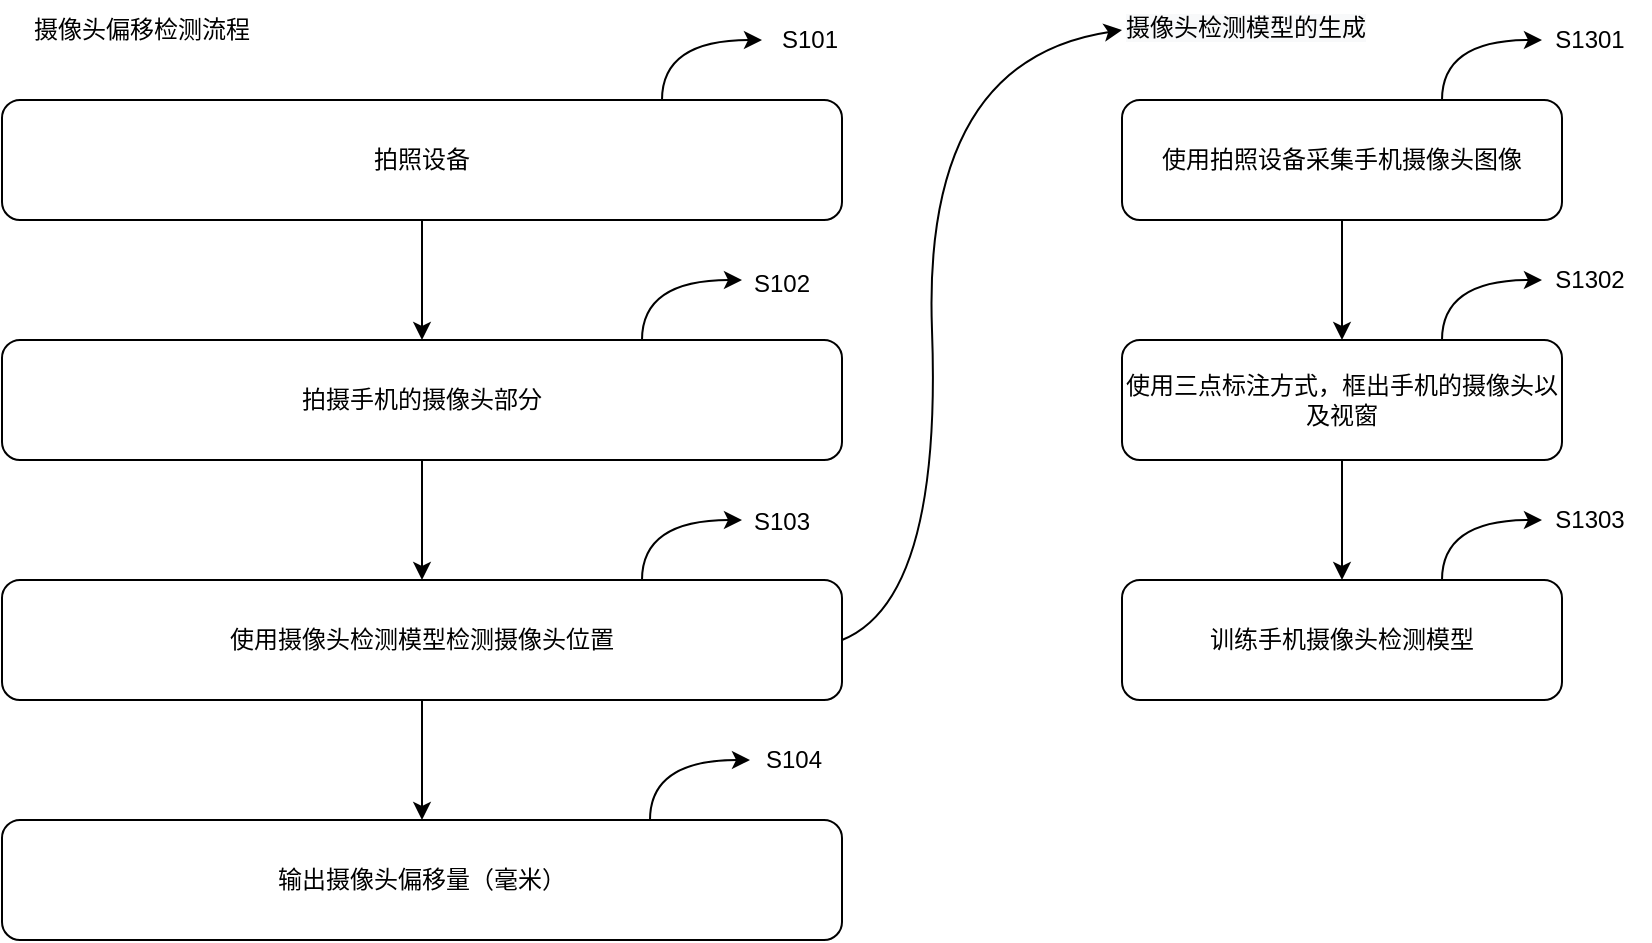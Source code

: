 <mxfile version="20.2.3" type="github">
  <diagram id="LQCwRZKgoIBiFygb9zde" name="Page-1">
    <mxGraphModel dx="1185" dy="635" grid="1" gridSize="10" guides="1" tooltips="1" connect="1" arrows="1" fold="1" page="1" pageScale="1" pageWidth="827" pageHeight="1169" math="0" shadow="0">
      <root>
        <mxCell id="0" />
        <mxCell id="1" parent="0" />
        <mxCell id="h5VG_YQ8Y018yJzzJiq5-6" value="" style="edgeStyle=orthogonalEdgeStyle;rounded=0;orthogonalLoop=1;jettySize=auto;html=1;" edge="1" parent="1" source="h5VG_YQ8Y018yJzzJiq5-1" target="h5VG_YQ8Y018yJzzJiq5-3">
          <mxGeometry relative="1" as="geometry" />
        </mxCell>
        <mxCell id="h5VG_YQ8Y018yJzzJiq5-1" value="拍照设备" style="rounded=1;whiteSpace=wrap;html=1;" vertex="1" parent="1">
          <mxGeometry x="40" y="120" width="420" height="60" as="geometry" />
        </mxCell>
        <mxCell id="h5VG_YQ8Y018yJzzJiq5-7" value="" style="edgeStyle=orthogonalEdgeStyle;rounded=0;orthogonalLoop=1;jettySize=auto;html=1;" edge="1" parent="1" source="h5VG_YQ8Y018yJzzJiq5-3" target="h5VG_YQ8Y018yJzzJiq5-4">
          <mxGeometry relative="1" as="geometry" />
        </mxCell>
        <mxCell id="h5VG_YQ8Y018yJzzJiq5-3" value="拍摄手机的摄像头部分" style="rounded=1;whiteSpace=wrap;html=1;" vertex="1" parent="1">
          <mxGeometry x="40" y="240" width="420" height="60" as="geometry" />
        </mxCell>
        <mxCell id="h5VG_YQ8Y018yJzzJiq5-8" value="" style="edgeStyle=orthogonalEdgeStyle;rounded=0;orthogonalLoop=1;jettySize=auto;html=1;" edge="1" parent="1" source="h5VG_YQ8Y018yJzzJiq5-4" target="h5VG_YQ8Y018yJzzJiq5-5">
          <mxGeometry relative="1" as="geometry" />
        </mxCell>
        <mxCell id="h5VG_YQ8Y018yJzzJiq5-4" value="使用摄像头检测模型检测摄像头位置" style="rounded=1;whiteSpace=wrap;html=1;" vertex="1" parent="1">
          <mxGeometry x="40" y="360" width="420" height="60" as="geometry" />
        </mxCell>
        <mxCell id="h5VG_YQ8Y018yJzzJiq5-5" value="输出摄像头偏移量（毫米）" style="rounded=1;whiteSpace=wrap;html=1;" vertex="1" parent="1">
          <mxGeometry x="40" y="480" width="420" height="60" as="geometry" />
        </mxCell>
        <mxCell id="h5VG_YQ8Y018yJzzJiq5-36" value="" style="edgeStyle=orthogonalEdgeStyle;rounded=0;orthogonalLoop=1;jettySize=auto;html=1;" edge="1" parent="1" source="h5VG_YQ8Y018yJzzJiq5-9" target="h5VG_YQ8Y018yJzzJiq5-14">
          <mxGeometry relative="1" as="geometry" />
        </mxCell>
        <mxCell id="h5VG_YQ8Y018yJzzJiq5-9" value="使用拍照设备采集手机摄像头图像" style="rounded=1;whiteSpace=wrap;html=1;" vertex="1" parent="1">
          <mxGeometry x="600" y="120" width="220" height="60" as="geometry" />
        </mxCell>
        <mxCell id="h5VG_YQ8Y018yJzzJiq5-10" value="摄像头偏移检测流程" style="text;html=1;strokeColor=none;fillColor=none;align=center;verticalAlign=middle;whiteSpace=wrap;rounded=0;" vertex="1" parent="1">
          <mxGeometry x="40" y="70" width="140" height="30" as="geometry" />
        </mxCell>
        <mxCell id="h5VG_YQ8Y018yJzzJiq5-11" value="&lt;span style=&quot;color: rgb(0, 0, 0); font-family: Helvetica; font-size: 12px; font-style: normal; font-variant-ligatures: normal; font-variant-caps: normal; font-weight: 400; letter-spacing: normal; orphans: 2; text-align: center; text-indent: 0px; text-transform: none; widows: 2; word-spacing: 0px; -webkit-text-stroke-width: 0px; background-color: rgb(248, 249, 250); text-decoration-thickness: initial; text-decoration-style: initial; text-decoration-color: initial; float: none; display: inline !important;&quot;&gt;摄像头检测模型的生成&lt;/span&gt;" style="text;whiteSpace=wrap;html=1;" vertex="1" parent="1">
          <mxGeometry x="600" y="70" width="180" height="30" as="geometry" />
        </mxCell>
        <mxCell id="h5VG_YQ8Y018yJzzJiq5-12" value="" style="curved=1;endArrow=classic;html=1;rounded=0;exitX=1;exitY=0.5;exitDx=0;exitDy=0;entryX=0;entryY=0.5;entryDx=0;entryDy=0;" edge="1" parent="1" source="h5VG_YQ8Y018yJzzJiq5-4" target="h5VG_YQ8Y018yJzzJiq5-11">
          <mxGeometry width="50" height="50" relative="1" as="geometry">
            <mxPoint x="400" y="420" as="sourcePoint" />
            <mxPoint x="590" y="95" as="targetPoint" />
            <Array as="points">
              <mxPoint x="510" y="370" />
              <mxPoint x="500" y="100" />
            </Array>
          </mxGeometry>
        </mxCell>
        <mxCell id="h5VG_YQ8Y018yJzzJiq5-37" value="" style="edgeStyle=orthogonalEdgeStyle;rounded=0;orthogonalLoop=1;jettySize=auto;html=1;" edge="1" parent="1" source="h5VG_YQ8Y018yJzzJiq5-14" target="h5VG_YQ8Y018yJzzJiq5-15">
          <mxGeometry relative="1" as="geometry" />
        </mxCell>
        <mxCell id="h5VG_YQ8Y018yJzzJiq5-14" value="使用三点标注方式，框出手机的摄像头以及视窗" style="rounded=1;whiteSpace=wrap;html=1;" vertex="1" parent="1">
          <mxGeometry x="600" y="240" width="220" height="60" as="geometry" />
        </mxCell>
        <mxCell id="h5VG_YQ8Y018yJzzJiq5-15" value="训练手机摄像头检测模型" style="rounded=1;whiteSpace=wrap;html=1;" vertex="1" parent="1">
          <mxGeometry x="600" y="360" width="220" height="60" as="geometry" />
        </mxCell>
        <mxCell id="h5VG_YQ8Y018yJzzJiq5-16" value="S101" style="text;html=1;strokeColor=none;fillColor=none;align=center;verticalAlign=middle;whiteSpace=wrap;rounded=0;" vertex="1" parent="1">
          <mxGeometry x="414" y="75" width="60" height="30" as="geometry" />
        </mxCell>
        <mxCell id="h5VG_YQ8Y018yJzzJiq5-17" value="" style="curved=1;endArrow=classic;html=1;rounded=0;" edge="1" parent="1">
          <mxGeometry width="50" height="50" relative="1" as="geometry">
            <mxPoint x="364" y="480" as="sourcePoint" />
            <mxPoint x="414" y="450" as="targetPoint" />
            <Array as="points">
              <mxPoint x="364" y="450" />
            </Array>
          </mxGeometry>
        </mxCell>
        <mxCell id="h5VG_YQ8Y018yJzzJiq5-18" value="" style="curved=1;endArrow=classic;html=1;rounded=0;" edge="1" parent="1">
          <mxGeometry width="50" height="50" relative="1" as="geometry">
            <mxPoint x="360" y="360" as="sourcePoint" />
            <mxPoint x="410" y="330" as="targetPoint" />
            <Array as="points">
              <mxPoint x="360" y="330" />
            </Array>
          </mxGeometry>
        </mxCell>
        <mxCell id="h5VG_YQ8Y018yJzzJiq5-19" value="" style="curved=1;endArrow=classic;html=1;rounded=0;" edge="1" parent="1">
          <mxGeometry width="50" height="50" relative="1" as="geometry">
            <mxPoint x="360" y="240" as="sourcePoint" />
            <mxPoint x="410" y="210" as="targetPoint" />
            <Array as="points">
              <mxPoint x="360" y="210" />
            </Array>
          </mxGeometry>
        </mxCell>
        <mxCell id="h5VG_YQ8Y018yJzzJiq5-20" value="" style="curved=1;endArrow=classic;html=1;rounded=0;" edge="1" parent="1">
          <mxGeometry width="50" height="50" relative="1" as="geometry">
            <mxPoint x="370" y="120" as="sourcePoint" />
            <mxPoint x="420" y="90" as="targetPoint" />
            <Array as="points">
              <mxPoint x="370" y="90" />
            </Array>
          </mxGeometry>
        </mxCell>
        <mxCell id="h5VG_YQ8Y018yJzzJiq5-21" value="S104" style="text;html=1;strokeColor=none;fillColor=none;align=center;verticalAlign=middle;whiteSpace=wrap;rounded=0;" vertex="1" parent="1">
          <mxGeometry x="406" y="435" width="60" height="30" as="geometry" />
        </mxCell>
        <mxCell id="h5VG_YQ8Y018yJzzJiq5-22" value="S103" style="text;html=1;strokeColor=none;fillColor=none;align=center;verticalAlign=middle;whiteSpace=wrap;rounded=0;" vertex="1" parent="1">
          <mxGeometry x="400" y="316" width="60" height="30" as="geometry" />
        </mxCell>
        <mxCell id="h5VG_YQ8Y018yJzzJiq5-23" value="S102" style="text;html=1;strokeColor=none;fillColor=none;align=center;verticalAlign=middle;whiteSpace=wrap;rounded=0;" vertex="1" parent="1">
          <mxGeometry x="400" y="197" width="60" height="30" as="geometry" />
        </mxCell>
        <mxCell id="h5VG_YQ8Y018yJzzJiq5-24" value="S1301" style="text;html=1;strokeColor=none;fillColor=none;align=center;verticalAlign=middle;whiteSpace=wrap;rounded=0;" vertex="1" parent="1">
          <mxGeometry x="804" y="75" width="60" height="30" as="geometry" />
        </mxCell>
        <mxCell id="h5VG_YQ8Y018yJzzJiq5-25" value="" style="curved=1;endArrow=classic;html=1;rounded=0;" edge="1" parent="1">
          <mxGeometry width="50" height="50" relative="1" as="geometry">
            <mxPoint x="760" y="120" as="sourcePoint" />
            <mxPoint x="810" y="90" as="targetPoint" />
            <Array as="points">
              <mxPoint x="760" y="90" />
            </Array>
          </mxGeometry>
        </mxCell>
        <mxCell id="h5VG_YQ8Y018yJzzJiq5-30" value="S1303" style="text;html=1;strokeColor=none;fillColor=none;align=center;verticalAlign=middle;whiteSpace=wrap;rounded=0;" vertex="1" parent="1">
          <mxGeometry x="804" y="315" width="60" height="30" as="geometry" />
        </mxCell>
        <mxCell id="h5VG_YQ8Y018yJzzJiq5-31" value="" style="curved=1;endArrow=classic;html=1;rounded=0;" edge="1" parent="1">
          <mxGeometry width="50" height="50" relative="1" as="geometry">
            <mxPoint x="760" y="360" as="sourcePoint" />
            <mxPoint x="810" y="330" as="targetPoint" />
            <Array as="points">
              <mxPoint x="760" y="330" />
            </Array>
          </mxGeometry>
        </mxCell>
        <mxCell id="h5VG_YQ8Y018yJzzJiq5-34" value="S1302" style="text;html=1;strokeColor=none;fillColor=none;align=center;verticalAlign=middle;whiteSpace=wrap;rounded=0;" vertex="1" parent="1">
          <mxGeometry x="804" y="195" width="60" height="30" as="geometry" />
        </mxCell>
        <mxCell id="h5VG_YQ8Y018yJzzJiq5-35" value="" style="curved=1;endArrow=classic;html=1;rounded=0;" edge="1" parent="1">
          <mxGeometry width="50" height="50" relative="1" as="geometry">
            <mxPoint x="760" y="240" as="sourcePoint" />
            <mxPoint x="810" y="210" as="targetPoint" />
            <Array as="points">
              <mxPoint x="760" y="210" />
            </Array>
          </mxGeometry>
        </mxCell>
      </root>
    </mxGraphModel>
  </diagram>
</mxfile>
